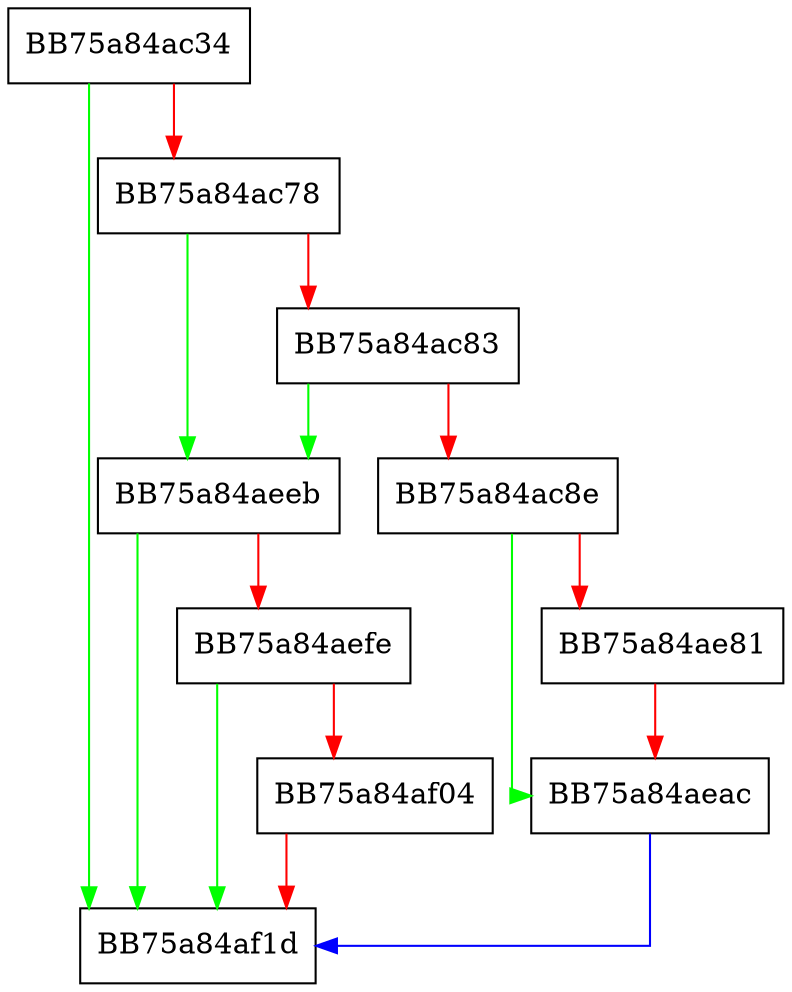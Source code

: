 digraph WriteDomain {
  node [shape="box"];
  graph [splines=ortho];
  BB75a84ac34 -> BB75a84af1d [color="green"];
  BB75a84ac34 -> BB75a84ac78 [color="red"];
  BB75a84ac78 -> BB75a84aeeb [color="green"];
  BB75a84ac78 -> BB75a84ac83 [color="red"];
  BB75a84ac83 -> BB75a84aeeb [color="green"];
  BB75a84ac83 -> BB75a84ac8e [color="red"];
  BB75a84ac8e -> BB75a84aeac [color="green"];
  BB75a84ac8e -> BB75a84ae81 [color="red"];
  BB75a84ae81 -> BB75a84aeac [color="red"];
  BB75a84aeac -> BB75a84af1d [color="blue"];
  BB75a84aeeb -> BB75a84af1d [color="green"];
  BB75a84aeeb -> BB75a84aefe [color="red"];
  BB75a84aefe -> BB75a84af1d [color="green"];
  BB75a84aefe -> BB75a84af04 [color="red"];
  BB75a84af04 -> BB75a84af1d [color="red"];
}